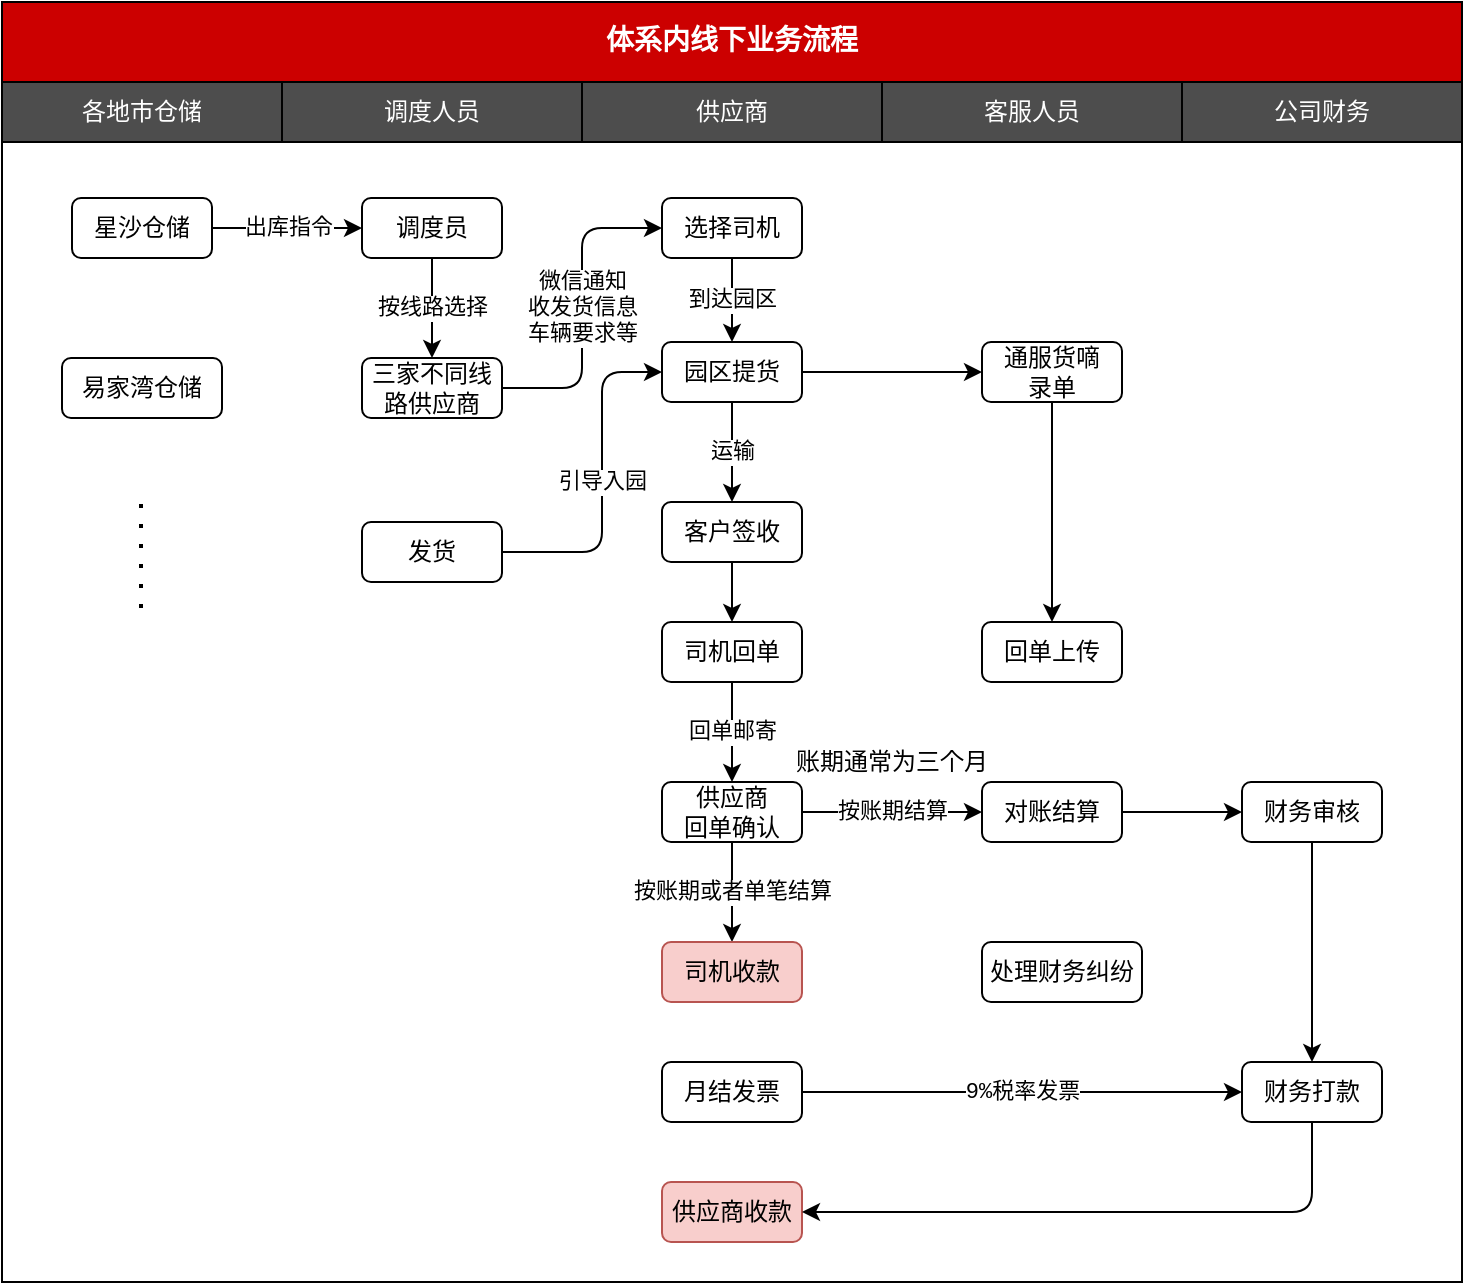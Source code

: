 <mxfile version="12.4.8" type="github">
  <diagram id="ZGmpEk67wGp2lwaBuE9D" name="第 1 页">
    <mxGraphModel dx="854" dy="429" grid="1" gridSize="10" guides="1" tooltips="1" connect="1" arrows="1" fold="1" page="1" pageScale="1" pageWidth="827" pageHeight="1169" background="none" math="0" shadow="0">
      <root>
        <mxCell id="0"/>
        <mxCell id="1" parent="0"/>
        <mxCell id="8g7vj4kVQeNR7TMHVO_h-43" value="" style="rounded=0;whiteSpace=wrap;html=1;fontFamily=Courier New;fillColor=none;" parent="1" vertex="1">
          <mxGeometry x="60" y="120" width="730" height="570" as="geometry"/>
        </mxCell>
        <mxCell id="0giKOAx5Amc7TKUS-MqL-2" value="调度人员" style="rounded=0;whiteSpace=wrap;html=1;fillColor=#4D4D4D;fontColor=#FFFFFF;" parent="1" vertex="1">
          <mxGeometry x="200" y="90" width="150" height="30" as="geometry"/>
        </mxCell>
        <mxCell id="0giKOAx5Amc7TKUS-MqL-3" value="供应商" style="rounded=0;whiteSpace=wrap;html=1;fillColor=#4D4D4D;fontColor=#FFFFFF;" parent="1" vertex="1">
          <mxGeometry x="350" y="90" width="150" height="30" as="geometry"/>
        </mxCell>
        <mxCell id="0giKOAx5Amc7TKUS-MqL-4" value="客服人员" style="rounded=0;whiteSpace=wrap;html=1;fillColor=#4D4D4D;fontColor=#FFFFFF;" parent="1" vertex="1">
          <mxGeometry x="500" y="90" width="150" height="30" as="geometry"/>
        </mxCell>
        <mxCell id="0giKOAx5Amc7TKUS-MqL-5" value="体系内线下业务流程" style="rounded=0;whiteSpace=wrap;html=1;fillColor=#CC0000;fontColor=#FFFFFF;fontSize=14;fontStyle=1;fontFamily=Courier New;" parent="1" vertex="1">
          <mxGeometry x="60" y="50" width="730" height="40" as="geometry"/>
        </mxCell>
        <mxCell id="0giKOAx5Amc7TKUS-MqL-7" value="星沙仓储" style="rounded=1;whiteSpace=wrap;html=1;" parent="1" vertex="1">
          <mxGeometry x="95" y="148" width="70" height="30" as="geometry"/>
        </mxCell>
        <mxCell id="0giKOAx5Amc7TKUS-MqL-8" value="易家湾仓储" style="rounded=1;whiteSpace=wrap;html=1;" parent="1" vertex="1">
          <mxGeometry x="90" y="228" width="80" height="30" as="geometry"/>
        </mxCell>
        <mxCell id="0giKOAx5Amc7TKUS-MqL-13" value="各地市仓储" style="rounded=0;whiteSpace=wrap;html=1;fillColor=#4D4D4D;fontColor=#FFFFFF;" parent="1" vertex="1">
          <mxGeometry x="60" y="90" width="140" height="30" as="geometry"/>
        </mxCell>
        <mxCell id="8g7vj4kVQeNR7TMHVO_h-1" value="" style="endArrow=none;dashed=1;html=1;fontFamily=Courier New;fontColor=#FFFFFF;strokeWidth=2;dashPattern=1 4;" parent="1" edge="1">
          <mxGeometry width="50" height="50" relative="1" as="geometry">
            <mxPoint x="129.5" y="353" as="sourcePoint"/>
            <mxPoint x="129.5" y="293" as="targetPoint"/>
          </mxGeometry>
        </mxCell>
        <mxCell id="8g7vj4kVQeNR7TMHVO_h-20" value="到达园区" style="edgeStyle=orthogonalEdgeStyle;rounded=0;orthogonalLoop=1;jettySize=auto;html=1;entryX=0.5;entryY=0;entryDx=0;entryDy=0;strokeWidth=1;fontFamily=Courier New;fontColor=#000000;" parent="1" source="8g7vj4kVQeNR7TMHVO_h-3" target="8g7vj4kVQeNR7TMHVO_h-19" edge="1">
          <mxGeometry relative="1" as="geometry"/>
        </mxCell>
        <mxCell id="8g7vj4kVQeNR7TMHVO_h-3" value="选择司机" style="rounded=1;whiteSpace=wrap;html=1;" parent="1" vertex="1">
          <mxGeometry x="390" y="148" width="70" height="30" as="geometry"/>
        </mxCell>
        <mxCell id="8g7vj4kVQeNR7TMHVO_h-47" value="按账期结算" style="edgeStyle=orthogonalEdgeStyle;rounded=1;orthogonalLoop=1;jettySize=auto;html=1;strokeWidth=1;fontFamily=Courier New;fontColor=#000000;align=center;" parent="1" source="8g7vj4kVQeNR7TMHVO_h-11" target="8g7vj4kVQeNR7TMHVO_h-37" edge="1">
          <mxGeometry relative="1" as="geometry"/>
        </mxCell>
        <mxCell id="8g7vj4kVQeNR7TMHVO_h-52" value="按账期或者单笔结算" style="edgeStyle=orthogonalEdgeStyle;rounded=1;orthogonalLoop=1;jettySize=auto;html=1;strokeWidth=1;fontFamily=Courier New;fontColor=#000000;align=center;" parent="1" source="8g7vj4kVQeNR7TMHVO_h-11" target="8g7vj4kVQeNR7TMHVO_h-51" edge="1">
          <mxGeometry relative="1" as="geometry"/>
        </mxCell>
        <mxCell id="8g7vj4kVQeNR7TMHVO_h-11" value="供应商&lt;br&gt;回单确认" style="rounded=1;whiteSpace=wrap;html=1;" parent="1" vertex="1">
          <mxGeometry x="390" y="440" width="70" height="30" as="geometry"/>
        </mxCell>
        <mxCell id="8g7vj4kVQeNR7TMHVO_h-51" value="司机收款" style="rounded=1;whiteSpace=wrap;html=1;fillColor=#f8cecc;strokeColor=#b85450;" parent="1" vertex="1">
          <mxGeometry x="390" y="520" width="70" height="30" as="geometry"/>
        </mxCell>
        <mxCell id="8g7vj4kVQeNR7TMHVO_h-15" value="公司财务" style="rounded=0;whiteSpace=wrap;html=1;fillColor=#4D4D4D;fontColor=#FFFFFF;" parent="1" vertex="1">
          <mxGeometry x="650" y="90" width="140" height="30" as="geometry"/>
        </mxCell>
        <mxCell id="8g7vj4kVQeNR7TMHVO_h-25" style="edgeStyle=orthogonalEdgeStyle;rounded=0;orthogonalLoop=1;jettySize=auto;html=1;entryX=0;entryY=0.5;entryDx=0;entryDy=0;strokeWidth=1;fontFamily=Courier New;fontColor=#FFFFFF;" parent="1" source="8g7vj4kVQeNR7TMHVO_h-19" target="8g7vj4kVQeNR7TMHVO_h-23" edge="1">
          <mxGeometry relative="1" as="geometry"/>
        </mxCell>
        <mxCell id="8g7vj4kVQeNR7TMHVO_h-56" value="运输" style="edgeStyle=orthogonalEdgeStyle;rounded=1;orthogonalLoop=1;jettySize=auto;html=1;entryX=0.5;entryY=0;entryDx=0;entryDy=0;strokeWidth=1;fontFamily=Courier New;fontColor=#000000;align=center;" parent="1" source="8g7vj4kVQeNR7TMHVO_h-19" target="8g7vj4kVQeNR7TMHVO_h-28" edge="1">
          <mxGeometry relative="1" as="geometry"/>
        </mxCell>
        <mxCell id="8g7vj4kVQeNR7TMHVO_h-19" value="园区提货" style="rounded=1;whiteSpace=wrap;html=1;" parent="1" vertex="1">
          <mxGeometry x="390" y="220" width="70" height="30" as="geometry"/>
        </mxCell>
        <mxCell id="8g7vj4kVQeNR7TMHVO_h-65" value="" style="edgeStyle=orthogonalEdgeStyle;rounded=1;orthogonalLoop=1;jettySize=auto;html=1;strokeWidth=1;fontFamily=Courier New;fontColor=#000000;align=center;" parent="1" source="8g7vj4kVQeNR7TMHVO_h-23" target="8g7vj4kVQeNR7TMHVO_h-64" edge="1">
          <mxGeometry relative="1" as="geometry"/>
        </mxCell>
        <mxCell id="8g7vj4kVQeNR7TMHVO_h-23" value="通服货嘀&lt;br&gt;录单" style="rounded=1;whiteSpace=wrap;html=1;" parent="1" vertex="1">
          <mxGeometry x="550" y="220" width="70" height="30" as="geometry"/>
        </mxCell>
        <mxCell id="8g7vj4kVQeNR7TMHVO_h-64" value="回单上传" style="rounded=1;whiteSpace=wrap;html=1;" parent="1" vertex="1">
          <mxGeometry x="550" y="360" width="70" height="30" as="geometry"/>
        </mxCell>
        <mxCell id="8g7vj4kVQeNR7TMHVO_h-2" value="出库指令" style="edgeStyle=orthogonalEdgeStyle;rounded=0;orthogonalLoop=1;jettySize=auto;html=1;strokeWidth=1;fontFamily=Courier New;fontColor=#000000;" parent="1" source="0giKOAx5Amc7TKUS-MqL-7" edge="1">
          <mxGeometry relative="1" as="geometry">
            <Array as="points">
              <mxPoint x="200" y="163"/>
              <mxPoint x="200" y="163"/>
            </Array>
            <mxPoint x="240" y="163" as="targetPoint"/>
          </mxGeometry>
        </mxCell>
        <mxCell id="8g7vj4kVQeNR7TMHVO_h-35" style="edgeStyle=orthogonalEdgeStyle;rounded=0;orthogonalLoop=1;jettySize=auto;html=1;entryX=0.5;entryY=0;entryDx=0;entryDy=0;strokeWidth=1;fontFamily=Courier New;fontColor=#000000;align=center;" parent="1" source="8g7vj4kVQeNR7TMHVO_h-28" target="8g7vj4kVQeNR7TMHVO_h-30" edge="1">
          <mxGeometry relative="1" as="geometry"/>
        </mxCell>
        <mxCell id="8g7vj4kVQeNR7TMHVO_h-28" value="客户签收" style="rounded=1;whiteSpace=wrap;html=1;" parent="1" vertex="1">
          <mxGeometry x="390" y="300" width="70" height="30" as="geometry"/>
        </mxCell>
        <mxCell id="8g7vj4kVQeNR7TMHVO_h-41" value="回单邮寄" style="edgeStyle=orthogonalEdgeStyle;rounded=0;orthogonalLoop=1;jettySize=auto;html=1;strokeWidth=1;fontFamily=Courier New;fontColor=#000000;align=center;" parent="1" source="8g7vj4kVQeNR7TMHVO_h-30" target="8g7vj4kVQeNR7TMHVO_h-11" edge="1">
          <mxGeometry relative="1" as="geometry"/>
        </mxCell>
        <mxCell id="8g7vj4kVQeNR7TMHVO_h-30" value="司机回单" style="rounded=1;whiteSpace=wrap;html=1;" parent="1" vertex="1">
          <mxGeometry x="390" y="360" width="70" height="30" as="geometry"/>
        </mxCell>
        <mxCell id="8g7vj4kVQeNR7TMHVO_h-50" style="edgeStyle=orthogonalEdgeStyle;rounded=1;orthogonalLoop=1;jettySize=auto;html=1;entryX=0;entryY=0.5;entryDx=0;entryDy=0;strokeWidth=1;fontFamily=Courier New;fontColor=#000000;align=center;" parent="1" source="8g7vj4kVQeNR7TMHVO_h-37" target="8g7vj4kVQeNR7TMHVO_h-49" edge="1">
          <mxGeometry relative="1" as="geometry"/>
        </mxCell>
        <mxCell id="8g7vj4kVQeNR7TMHVO_h-37" value="对账结算" style="rounded=1;whiteSpace=wrap;html=1;" parent="1" vertex="1">
          <mxGeometry x="550" y="440" width="70" height="30" as="geometry"/>
        </mxCell>
        <mxCell id="8g7vj4kVQeNR7TMHVO_h-46" value="引导入园" style="edgeStyle=orthogonalEdgeStyle;rounded=1;orthogonalLoop=1;jettySize=auto;html=1;strokeWidth=1;fontFamily=Courier New;fontColor=#000000;align=center;" parent="1" source="8g7vj4kVQeNR7TMHVO_h-45" target="8g7vj4kVQeNR7TMHVO_h-19" edge="1">
          <mxGeometry relative="1" as="geometry">
            <Array as="points">
              <mxPoint x="360" y="325"/>
              <mxPoint x="360" y="235"/>
            </Array>
          </mxGeometry>
        </mxCell>
        <mxCell id="8g7vj4kVQeNR7TMHVO_h-45" value="发货&lt;br&gt;" style="rounded=1;whiteSpace=wrap;html=1;" parent="1" vertex="1">
          <mxGeometry x="240" y="310" width="70" height="30" as="geometry"/>
        </mxCell>
        <mxCell id="8g7vj4kVQeNR7TMHVO_h-66" style="edgeStyle=orthogonalEdgeStyle;rounded=1;orthogonalLoop=1;jettySize=auto;html=1;entryX=0.5;entryY=0;entryDx=0;entryDy=0;strokeWidth=1;fontFamily=Courier New;fontColor=#000000;align=center;" parent="1" source="8g7vj4kVQeNR7TMHVO_h-49" target="8g7vj4kVQeNR7TMHVO_h-61" edge="1">
          <mxGeometry relative="1" as="geometry"/>
        </mxCell>
        <mxCell id="8g7vj4kVQeNR7TMHVO_h-49" value="财务审核" style="rounded=1;whiteSpace=wrap;html=1;" parent="1" vertex="1">
          <mxGeometry x="680" y="440" width="70" height="30" as="geometry"/>
        </mxCell>
        <mxCell id="8g7vj4kVQeNR7TMHVO_h-53" value="供应商收款" style="rounded=1;whiteSpace=wrap;html=1;fillColor=#f8cecc;strokeColor=#b85450;" parent="1" vertex="1">
          <mxGeometry x="390" y="640" width="70" height="30" as="geometry"/>
        </mxCell>
        <mxCell id="8g7vj4kVQeNR7TMHVO_h-62" value="9%税率发票" style="edgeStyle=orthogonalEdgeStyle;rounded=1;orthogonalLoop=1;jettySize=auto;html=1;strokeWidth=1;fontFamily=Courier New;fontColor=#000000;align=center;" parent="1" source="8g7vj4kVQeNR7TMHVO_h-60" target="8g7vj4kVQeNR7TMHVO_h-61" edge="1">
          <mxGeometry relative="1" as="geometry"/>
        </mxCell>
        <mxCell id="8g7vj4kVQeNR7TMHVO_h-60" value="月结发票" style="rounded=1;whiteSpace=wrap;html=1;" parent="1" vertex="1">
          <mxGeometry x="390" y="580" width="70" height="30" as="geometry"/>
        </mxCell>
        <mxCell id="8g7vj4kVQeNR7TMHVO_h-63" style="edgeStyle=orthogonalEdgeStyle;rounded=1;orthogonalLoop=1;jettySize=auto;html=1;entryX=1;entryY=0.5;entryDx=0;entryDy=0;strokeWidth=1;fontFamily=Courier New;fontColor=#000000;align=center;" parent="1" source="8g7vj4kVQeNR7TMHVO_h-61" target="8g7vj4kVQeNR7TMHVO_h-53" edge="1">
          <mxGeometry relative="1" as="geometry">
            <Array as="points">
              <mxPoint x="715" y="655"/>
            </Array>
          </mxGeometry>
        </mxCell>
        <mxCell id="8g7vj4kVQeNR7TMHVO_h-61" value="财务打款" style="rounded=1;whiteSpace=wrap;html=1;" parent="1" vertex="1">
          <mxGeometry x="680" y="580" width="70" height="30" as="geometry"/>
        </mxCell>
        <mxCell id="8g7vj4kVQeNR7TMHVO_h-67" value="处理财务纠纷" style="rounded=1;whiteSpace=wrap;html=1;" parent="1" vertex="1">
          <mxGeometry x="550" y="520" width="80" height="30" as="geometry"/>
        </mxCell>
        <mxCell id="ajwpSMRfafwZiaIAJwdi-17" value="微信通知&lt;br&gt;收发货信息&lt;br&gt;车辆要求等" style="edgeStyle=orthogonalEdgeStyle;rounded=1;orthogonalLoop=1;jettySize=auto;html=1;entryX=0;entryY=0.5;entryDx=0;entryDy=0;strokeWidth=1;fontFamily=Courier New;fontColor=#000000;align=center;" parent="1" source="ajwpSMRfafwZiaIAJwdi-9" target="8g7vj4kVQeNR7TMHVO_h-3" edge="1">
          <mxGeometry relative="1" as="geometry"/>
        </mxCell>
        <mxCell id="ajwpSMRfafwZiaIAJwdi-9" value="三家不同线路供应商" style="rounded=1;whiteSpace=wrap;html=1;" parent="1" vertex="1">
          <mxGeometry x="240" y="228" width="70" height="30" as="geometry"/>
        </mxCell>
        <mxCell id="ajwpSMRfafwZiaIAJwdi-11" value="按线路选择" style="edgeStyle=orthogonalEdgeStyle;rounded=1;orthogonalLoop=1;jettySize=auto;html=1;strokeWidth=1;fontFamily=Courier New;fontColor=#000000;align=center;" parent="1" source="ajwpSMRfafwZiaIAJwdi-10" target="ajwpSMRfafwZiaIAJwdi-9" edge="1">
          <mxGeometry relative="1" as="geometry"/>
        </mxCell>
        <mxCell id="ajwpSMRfafwZiaIAJwdi-10" value="调度员" style="rounded=1;whiteSpace=wrap;html=1;" parent="1" vertex="1">
          <mxGeometry x="240" y="148" width="70" height="30" as="geometry"/>
        </mxCell>
        <mxCell id="y7Q9roxIu-ghq0fBDigO-1" value="账期通常为三个月" style="text;html=1;strokeColor=none;fillColor=none;align=center;verticalAlign=middle;whiteSpace=wrap;rounded=0;" parent="1" vertex="1">
          <mxGeometry x="440" y="420" width="130" height="20" as="geometry"/>
        </mxCell>
      </root>
    </mxGraphModel>
  </diagram>
</mxfile>
